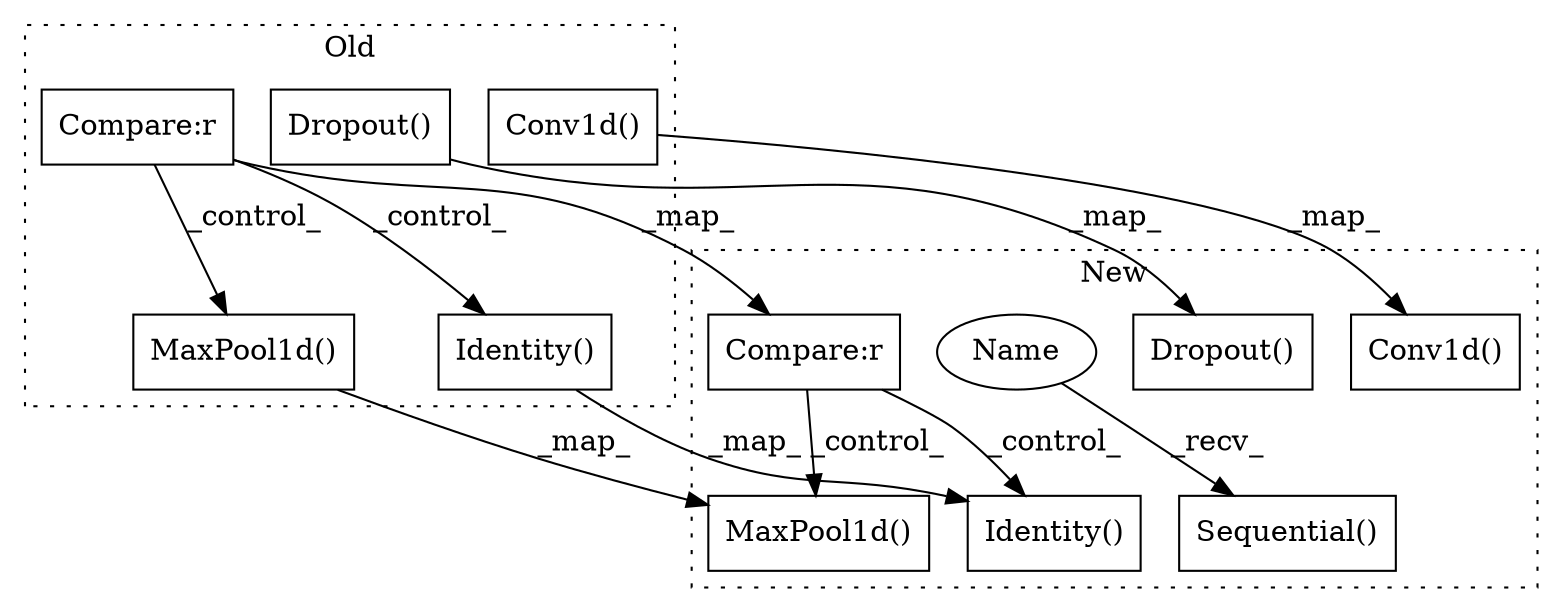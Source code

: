 digraph G {
subgraph cluster0 {
1 [label="MaxPool1d()" a="75" s="549,563" l="13,25" shape="box"];
3 [label="Compare:r" a="40" s="514" l="5" shape="box"];
6 [label="Identity()" a="75" s="636" l="13" shape="box"];
7 [label="Dropout()" a="75" s="779" l="26" shape="box"];
9 [label="Conv1d()" a="75" s="402,423" l="10,74" shape="box"];
label = "Old";
style="dotted";
}
subgraph cluster1 {
2 [label="MaxPool1d()" a="75" s="506,520" l="13,25" shape="box"];
4 [label="Compare:r" a="40" s="549" l="5" shape="box"];
5 [label="Identity()" a="75" s="560" l="13" shape="box"];
8 [label="Dropout()" a="75" s="679" l="26" shape="box"];
10 [label="Conv1d()" a="75" s="393,414" l="10,74" shape="box"];
11 [label="Sequential()" a="75" s="752,767" l="14,2" shape="box"];
12 [label="Name" a="87" s="752" l="2" shape="ellipse"];
label = "New";
style="dotted";
}
1 -> 2 [label="_map_"];
3 -> 1 [label="_control_"];
3 -> 4 [label="_map_"];
3 -> 6 [label="_control_"];
4 -> 2 [label="_control_"];
4 -> 5 [label="_control_"];
6 -> 5 [label="_map_"];
7 -> 8 [label="_map_"];
9 -> 10 [label="_map_"];
12 -> 11 [label="_recv_"];
}